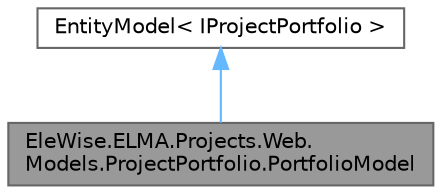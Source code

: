 digraph "EleWise.ELMA.Projects.Web.Models.ProjectPortfolio.PortfolioModel"
{
 // LATEX_PDF_SIZE
  bgcolor="transparent";
  edge [fontname=Helvetica,fontsize=10,labelfontname=Helvetica,labelfontsize=10];
  node [fontname=Helvetica,fontsize=10,shape=box,height=0.2,width=0.4];
  Node1 [id="Node000001",label="EleWise.ELMA.Projects.Web.\lModels.ProjectPortfolio.PortfolioModel",height=0.2,width=0.4,color="gray40", fillcolor="grey60", style="filled", fontcolor="black",tooltip="Модель представления портфеля проектов"];
  Node2 -> Node1 [id="edge1_Node000001_Node000002",dir="back",color="steelblue1",style="solid",tooltip=" "];
  Node2 [id="Node000002",label="EntityModel\< IProjectPortfolio \>",height=0.2,width=0.4,color="gray40", fillcolor="white", style="filled",tooltip=" "];
}
